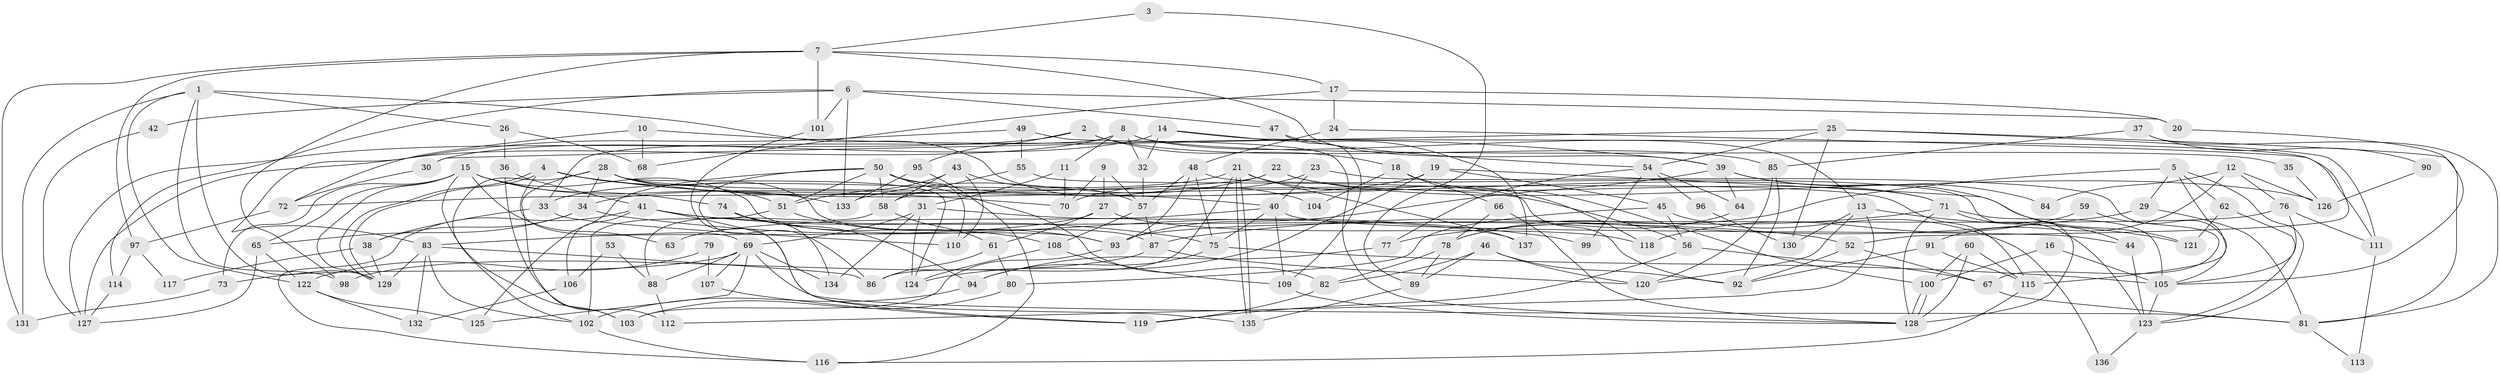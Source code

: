 // coarse degree distribution, {9: 0.05747126436781609, 4: 0.14942528735632185, 5: 0.16091954022988506, 8: 0.034482758620689655, 7: 0.12643678160919541, 3: 0.21839080459770116, 6: 0.12643678160919541, 10: 0.022988505747126436, 2: 0.09195402298850575, 11: 0.011494252873563218}
// Generated by graph-tools (version 1.1) at 2025/23/03/03/25 07:23:57]
// undirected, 137 vertices, 274 edges
graph export_dot {
graph [start="1"]
  node [color=gray90,style=filled];
  1;
  2;
  3;
  4;
  5;
  6;
  7;
  8;
  9;
  10;
  11;
  12;
  13;
  14;
  15;
  16;
  17;
  18;
  19;
  20;
  21;
  22;
  23;
  24;
  25;
  26;
  27;
  28;
  29;
  30;
  31;
  32;
  33;
  34;
  35;
  36;
  37;
  38;
  39;
  40;
  41;
  42;
  43;
  44;
  45;
  46;
  47;
  48;
  49;
  50;
  51;
  52;
  53;
  54;
  55;
  56;
  57;
  58;
  59;
  60;
  61;
  62;
  63;
  64;
  65;
  66;
  67;
  68;
  69;
  70;
  71;
  72;
  73;
  74;
  75;
  76;
  77;
  78;
  79;
  80;
  81;
  82;
  83;
  84;
  85;
  86;
  87;
  88;
  89;
  90;
  91;
  92;
  93;
  94;
  95;
  96;
  97;
  98;
  99;
  100;
  101;
  102;
  103;
  104;
  105;
  106;
  107;
  108;
  109;
  110;
  111;
  112;
  113;
  114;
  115;
  116;
  117;
  118;
  119;
  120;
  121;
  122;
  123;
  124;
  125;
  126;
  127;
  128;
  129;
  130;
  131;
  132;
  133;
  134;
  135;
  136;
  137;
  1 -- 129;
  1 -- 122;
  1 -- 26;
  1 -- 98;
  1 -- 104;
  1 -- 131;
  2 -- 85;
  2 -- 127;
  2 -- 18;
  2 -- 95;
  3 -- 89;
  3 -- 7;
  4 -- 40;
  4 -- 129;
  4 -- 129;
  4 -- 51;
  4 -- 69;
  4 -- 70;
  5 -- 115;
  5 -- 123;
  5 -- 29;
  5 -- 62;
  5 -- 78;
  6 -- 20;
  6 -- 133;
  6 -- 42;
  6 -- 47;
  6 -- 101;
  6 -- 114;
  7 -- 39;
  7 -- 98;
  7 -- 17;
  7 -- 97;
  7 -- 101;
  7 -- 131;
  8 -- 13;
  8 -- 11;
  8 -- 32;
  8 -- 33;
  8 -- 35;
  8 -- 127;
  9 -- 27;
  9 -- 57;
  9 -- 70;
  10 -- 72;
  10 -- 39;
  10 -- 68;
  11 -- 70;
  11 -- 31;
  12 -- 91;
  12 -- 76;
  12 -- 84;
  12 -- 126;
  13 -- 112;
  13 -- 120;
  13 -- 121;
  13 -- 130;
  14 -- 111;
  14 -- 137;
  14 -- 30;
  14 -- 32;
  15 -- 93;
  15 -- 73;
  15 -- 63;
  15 -- 65;
  15 -- 74;
  15 -- 103;
  15 -- 129;
  15 -- 133;
  16 -- 105;
  16 -- 100;
  17 -- 24;
  17 -- 20;
  17 -- 68;
  18 -- 66;
  18 -- 100;
  18 -- 104;
  19 -- 121;
  19 -- 124;
  19 -- 34;
  19 -- 45;
  20 -- 105;
  21 -- 33;
  21 -- 135;
  21 -- 135;
  21 -- 86;
  21 -- 118;
  21 -- 137;
  22 -- 133;
  22 -- 71;
  22 -- 72;
  22 -- 126;
  23 -- 105;
  23 -- 70;
  23 -- 40;
  24 -- 48;
  24 -- 52;
  25 -- 81;
  25 -- 30;
  25 -- 54;
  25 -- 111;
  25 -- 130;
  26 -- 68;
  26 -- 36;
  27 -- 83;
  27 -- 61;
  27 -- 118;
  28 -- 34;
  28 -- 103;
  28 -- 56;
  28 -- 87;
  28 -- 102;
  28 -- 115;
  28 -- 124;
  29 -- 87;
  29 -- 81;
  30 -- 72;
  31 -- 124;
  31 -- 69;
  31 -- 134;
  31 -- 137;
  32 -- 57;
  33 -- 110;
  33 -- 38;
  34 -- 38;
  34 -- 65;
  34 -- 99;
  35 -- 126;
  36 -- 41;
  36 -- 112;
  37 -- 85;
  37 -- 81;
  37 -- 90;
  38 -- 129;
  38 -- 117;
  39 -- 93;
  39 -- 64;
  39 -- 44;
  39 -- 84;
  40 -- 109;
  40 -- 44;
  40 -- 63;
  40 -- 75;
  41 -- 75;
  41 -- 116;
  41 -- 52;
  41 -- 106;
  41 -- 135;
  42 -- 127;
  43 -- 51;
  43 -- 58;
  43 -- 57;
  43 -- 110;
  44 -- 123;
  45 -- 80;
  45 -- 56;
  45 -- 136;
  46 -- 82;
  46 -- 89;
  46 -- 92;
  46 -- 120;
  47 -- 109;
  47 -- 54;
  48 -- 128;
  48 -- 57;
  48 -- 75;
  48 -- 93;
  49 -- 128;
  49 -- 83;
  49 -- 55;
  50 -- 71;
  50 -- 51;
  50 -- 58;
  50 -- 82;
  50 -- 86;
  50 -- 110;
  50 -- 125;
  51 -- 102;
  51 -- 93;
  52 -- 67;
  52 -- 92;
  53 -- 106;
  53 -- 88;
  54 -- 64;
  54 -- 77;
  54 -- 96;
  54 -- 99;
  55 -- 92;
  55 -- 58;
  56 -- 67;
  56 -- 119;
  57 -- 87;
  57 -- 108;
  58 -- 61;
  58 -- 88;
  59 -- 118;
  59 -- 67;
  60 -- 128;
  60 -- 100;
  60 -- 115;
  61 -- 86;
  61 -- 80;
  62 -- 123;
  62 -- 121;
  64 -- 78;
  65 -- 122;
  65 -- 127;
  66 -- 128;
  66 -- 78;
  67 -- 81;
  69 -- 134;
  69 -- 73;
  69 -- 81;
  69 -- 88;
  69 -- 107;
  69 -- 125;
  71 -- 105;
  71 -- 77;
  71 -- 123;
  71 -- 128;
  72 -- 97;
  73 -- 131;
  74 -- 94;
  74 -- 108;
  74 -- 134;
  75 -- 94;
  75 -- 105;
  76 -- 105;
  76 -- 93;
  76 -- 111;
  77 -- 94;
  78 -- 82;
  78 -- 89;
  79 -- 122;
  79 -- 107;
  80 -- 103;
  81 -- 113;
  82 -- 119;
  83 -- 129;
  83 -- 86;
  83 -- 102;
  83 -- 132;
  85 -- 92;
  85 -- 120;
  87 -- 98;
  87 -- 120;
  88 -- 112;
  89 -- 135;
  90 -- 126;
  91 -- 92;
  91 -- 115;
  93 -- 103;
  94 -- 102;
  95 -- 116;
  95 -- 133;
  96 -- 130;
  97 -- 114;
  97 -- 117;
  100 -- 128;
  100 -- 128;
  101 -- 119;
  102 -- 116;
  105 -- 123;
  106 -- 132;
  107 -- 119;
  108 -- 109;
  108 -- 124;
  109 -- 128;
  111 -- 113;
  114 -- 127;
  115 -- 116;
  122 -- 125;
  122 -- 132;
  123 -- 136;
}
